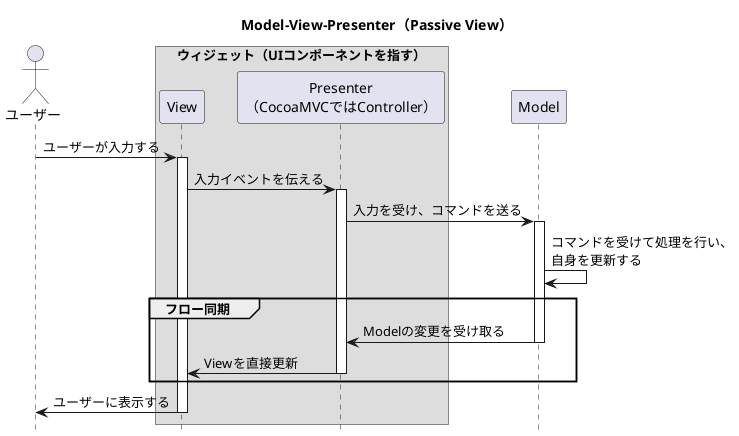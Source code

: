 @startuml

title Model-View-Presenter（Passive View）

hide footbox

actor ユーザー as user
box ウィジェット（UIコンポーネントを指す）
participant View as view
participant "Presenter\n（CocoaMVCではController）" as presenter
end box
participant Model as model

user -> view: ユーザーが入力する
activate view

view -> presenter: 入力イベントを伝える
activate presenter

presenter -> model: 入力を受け、コマンドを送る
activate model

model -> model: コマンドを受けて処理を行い、\n自身を更新する

group フロー同期
  model -> presenter: Modelの変更を受け取る
  deactivate model

  presenter -> view: Viewを直接更新
  deactivate presenter
end

view -> user: ユーザーに表示する
deactivate view

@enduml